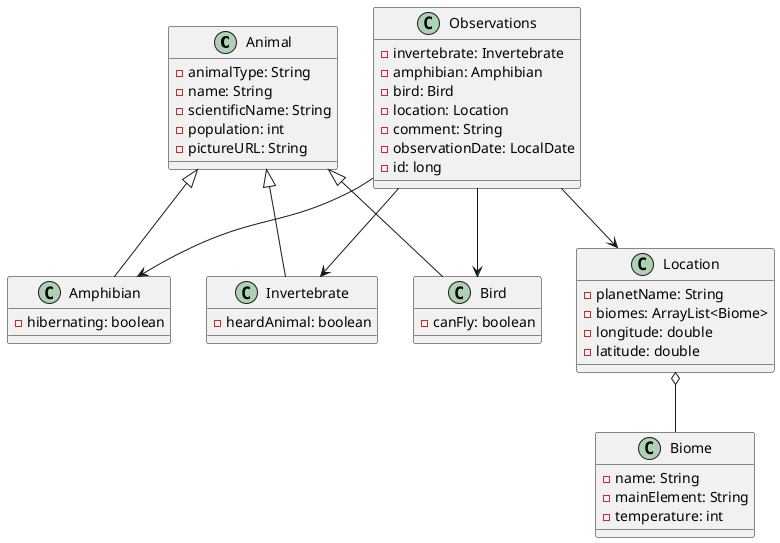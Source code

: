 @startuml

class Animal {
    -animalType: String
    -name: String
    -scientificName: String
    -population: int
    -pictureURL: String
    }


class Amphibian {
    -hibernating: boolean
}

class Invertebrate {
    -heardAnimal: boolean
}

class Bird {
    -canFly: boolean
}

class Location {
    -planetName: String
    -biomes: ArrayList<Biome>
    -longitude: double
    -latitude: double
}

class Biome {
    -name: String
    -mainElement: String
    -temperature: int
}

class Observations {
    -invertebrate: Invertebrate
    -amphibian: Amphibian
    -bird: Bird
    -location: Location
    -comment: String
    -observationDate: LocalDate
    -id: long
}

Animal <|-- Amphibian
Animal <|-- Invertebrate
Animal <|-- Bird
Location o-- Biome
Observations --> Location
Observations --> Amphibian
Observations --> Invertebrate
Observations --> Bird

@enduml